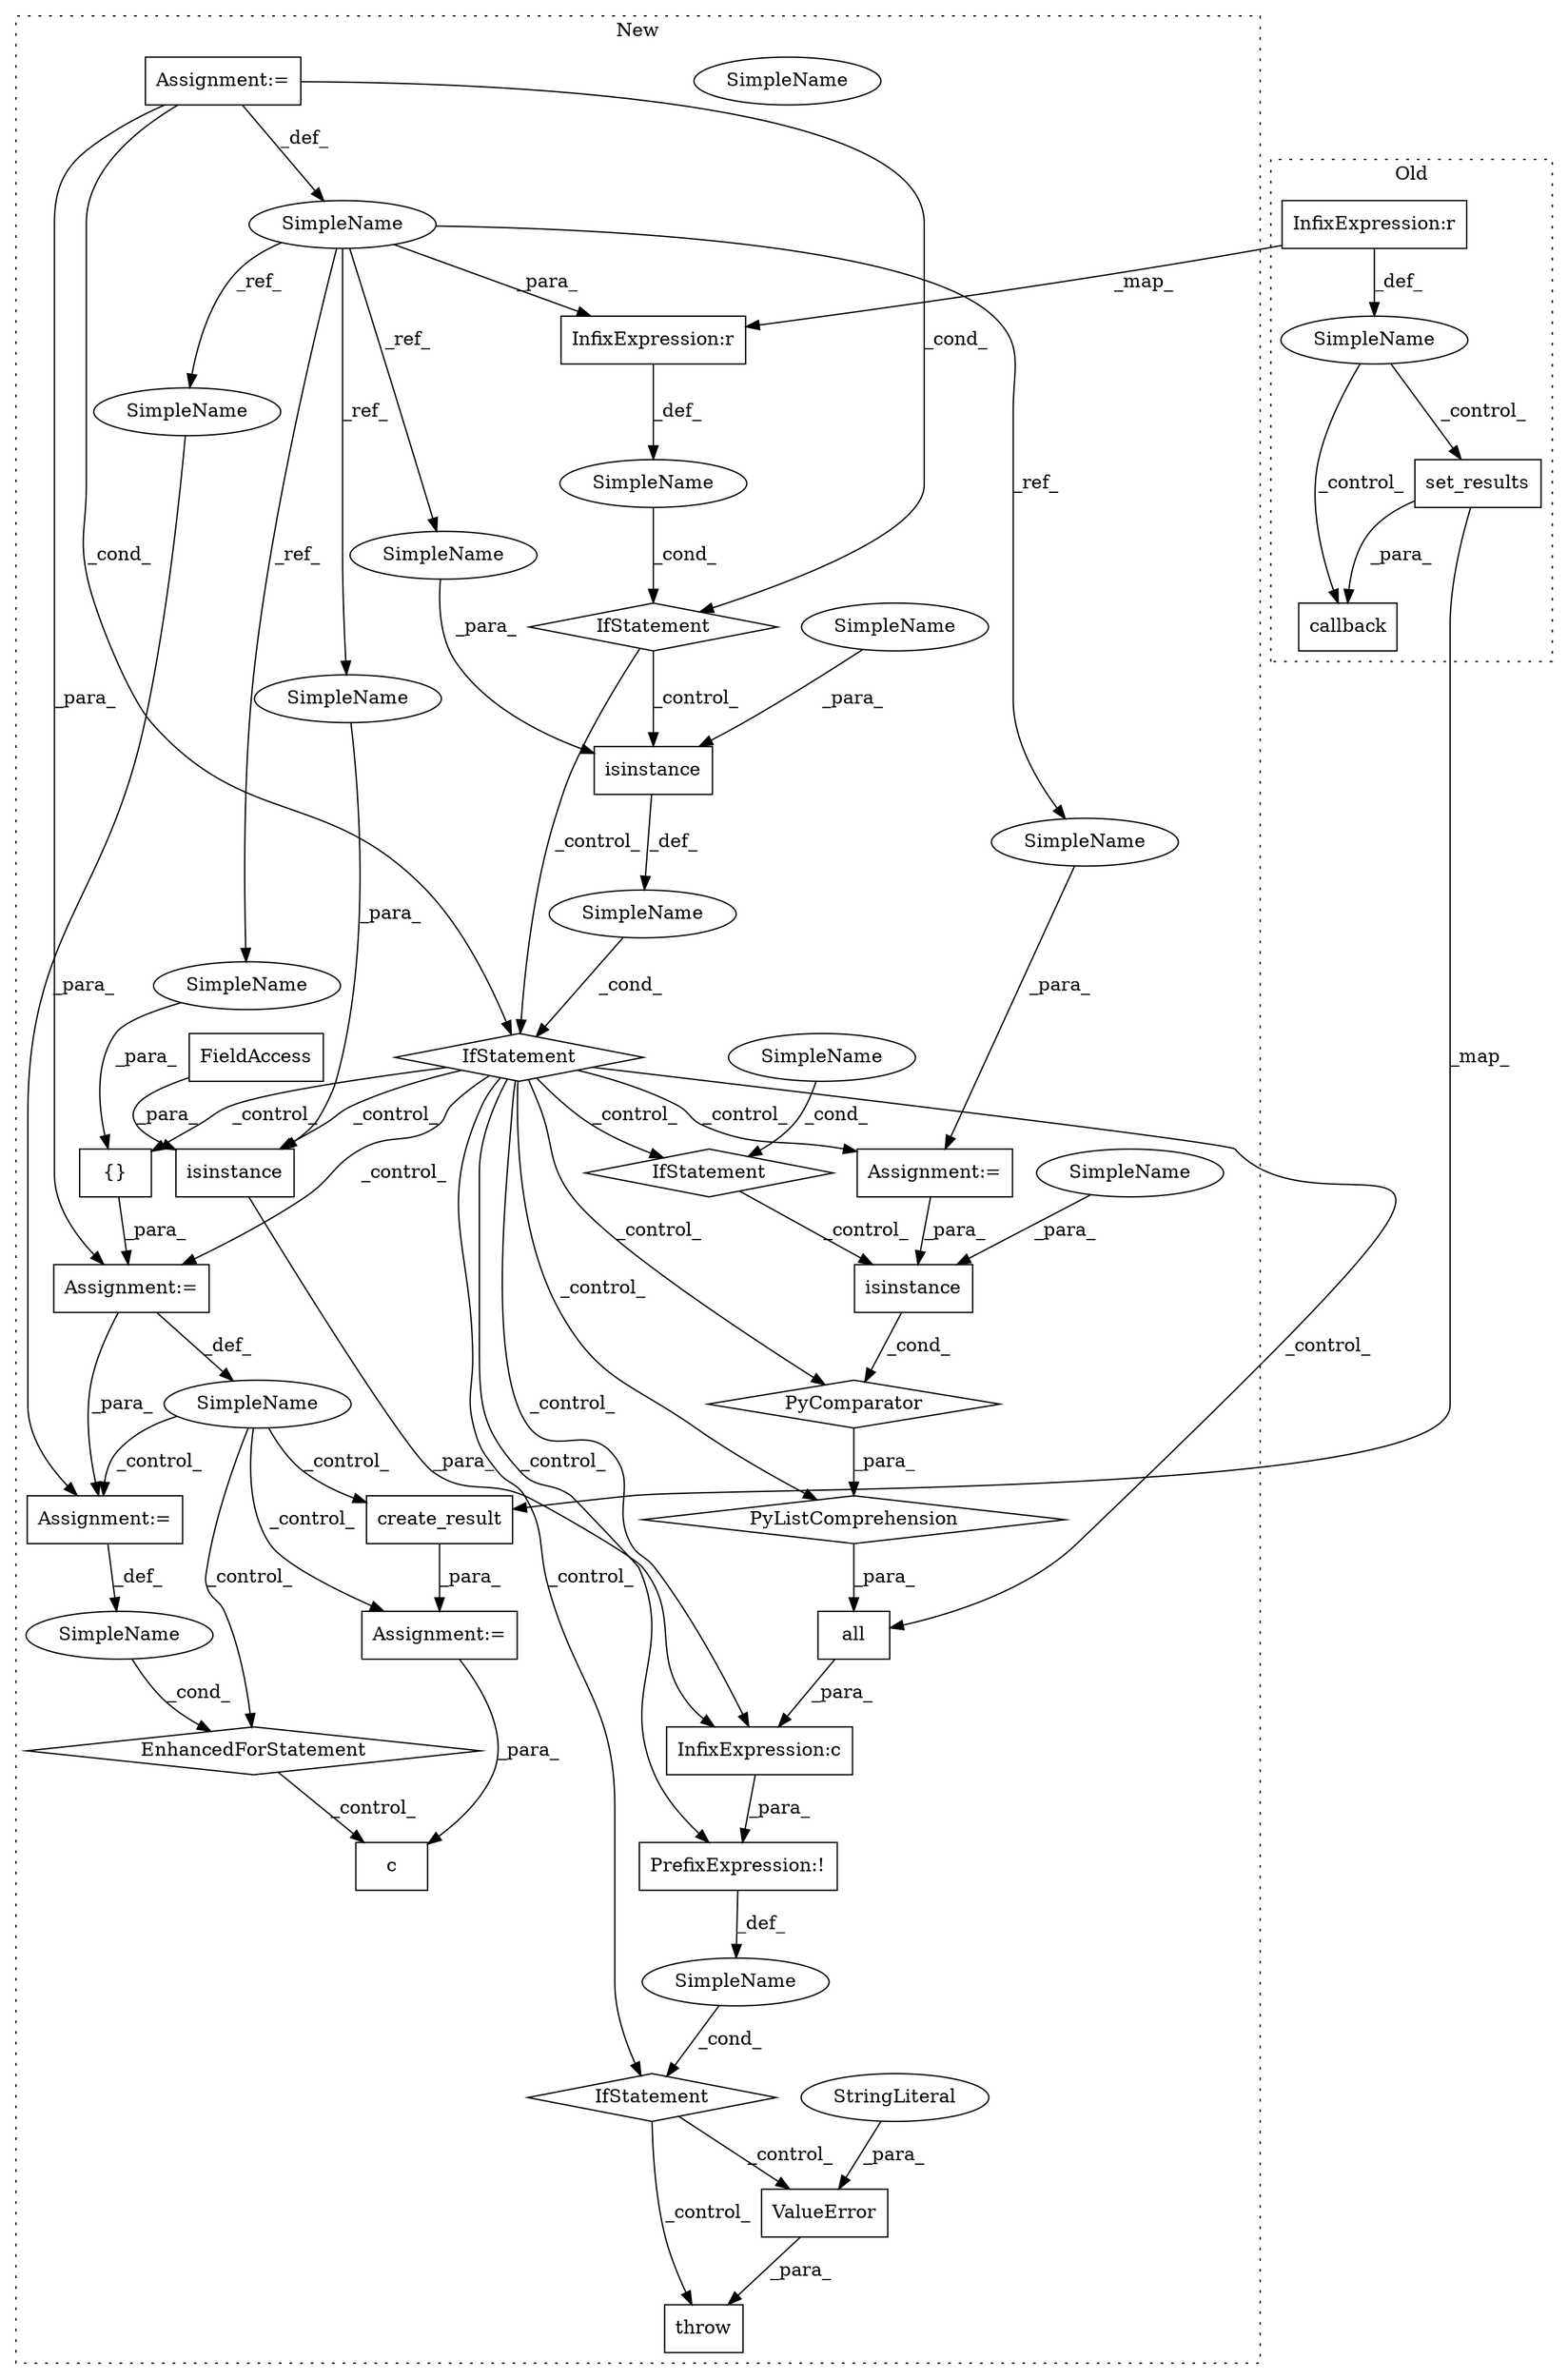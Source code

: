 digraph G {
subgraph cluster0 {
1 [label="callback" a="32" s="2650,2693" l="9,1" shape="box"];
12 [label="set_results" a="32" s="2659,2692" l="12,1" shape="box"];
13 [label="SimpleName" a="42" s="" l="" shape="ellipse"];
22 [label="InfixExpression:r" a="27" s="2628" l="4" shape="box"];
label = "Old";
style="dotted";
}
subgraph cluster1 {
2 [label="throw" a="53" s="1729" l="6" shape="box"];
3 [label="SimpleName" a="42" s="" l="" shape="ellipse"];
4 [label="InfixExpression:c" a="27" s="1582" l="4" shape="box"];
5 [label="all" a="32" s="1586,1721" l="17,-5" shape="box"];
6 [label="PrefixExpression:!" a="38" s="1555" l="1" shape="box"];
7 [label="{}" a="4" s="1519,1528" l="1,1" shape="box"];
8 [label="c" a="32" s="3276,3286" l="2,1" shape="box"];
9 [label="SimpleName" a="42" s="3248" l="1" shape="ellipse"];
10 [label="EnhancedForStatement" a="70" s="3179,3260" l="65,2" shape="diamond"];
11 [label="create_result" a="32" s="3131,3166" l="14,1" shape="box"];
14 [label="SimpleName" a="42" s="" l="" shape="ellipse"];
15 [label="SimpleName" a="42" s="" l="" shape="ellipse"];
16 [label="isinstance" a="32" s="1557,1581" l="11,1" shape="box"];
17 [label="SimpleName" a="42" s="1270" l="8" shape="ellipse"];
18 [label="isinstance" a="32" s="1603,1624" l="11,1" shape="box"];
19 [label="PyListComprehension" a="109" s="1603" l="118" shape="diamond"];
20 [label="isinstance" a="32" s="1460,1488" l="11,1" shape="box"];
21 [label="PyComparator" a="113" s="1689" l="24" shape="diamond"];
23 [label="InfixExpression:r" a="27" s="1438" l="4" shape="box"];
24 [label="FieldAccess" a="22" s="1577" l="4" shape="box"];
25 [label="SimpleName" a="42" s="1708" l="5" shape="ellipse"];
26 [label="IfStatement" a="25" s="1689" l="24" shape="diamond"];
27 [label="SimpleName" a="42" s="" l="" shape="ellipse"];
28 [label="IfStatement" a="25" s="1551,1717" l="4,2" shape="diamond"];
29 [label="IfStatement" a="25" s="1456,1489" l="4,2" shape="diamond"];
30 [label="ValueError" a="32" s="1735,1808" l="11,1" shape="box"];
31 [label="IfStatement" a="25" s="1426,1446" l="4,2" shape="diamond"];
32 [label="Assignment:=" a="7" s="3130" l="1" shape="box"];
33 [label="Assignment:=" a="7" s="3179,3260" l="65,2" shape="box"];
34 [label="Assignment:=" a="7" s="1509" l="1" shape="box"];
35 [label="Assignment:=" a="7" s="1689" l="24" shape="box"];
36 [label="Assignment:=" a="7" s="1270" l="8" shape="box"];
37 [label="StringLiteral" a="45" s="1746" l="62" shape="ellipse"];
38 [label="SimpleName" a="42" s="1616" l="8" shape="ellipse"];
39 [label="SimpleName" a="42" s="1480" l="8" shape="ellipse"];
40 [label="SimpleName" a="42" s="1568" l="8" shape="ellipse"];
41 [label="SimpleName" a="42" s="1696" l="8" shape="ellipse"];
42 [label="SimpleName" a="42" s="1520" l="8" shape="ellipse"];
43 [label="SimpleName" a="42" s="3252" l="8" shape="ellipse"];
44 [label="SimpleName" a="42" s="1471" l="8" shape="ellipse"];
45 [label="SimpleName" a="42" s="1708" l="5" shape="ellipse"];
label = "New";
style="dotted";
}
3 -> 31 [label="_cond_"];
4 -> 6 [label="_para_"];
5 -> 4 [label="_para_"];
6 -> 27 [label="_def_"];
7 -> 34 [label="_para_"];
9 -> 10 [label="_cond_"];
10 -> 8 [label="_control_"];
11 -> 32 [label="_para_"];
12 -> 11 [label="_map_"];
12 -> 1 [label="_para_"];
13 -> 1 [label="_control_"];
13 -> 12 [label="_control_"];
14 -> 29 [label="_cond_"];
15 -> 11 [label="_control_"];
15 -> 32 [label="_control_"];
15 -> 10 [label="_control_"];
15 -> 33 [label="_control_"];
16 -> 4 [label="_para_"];
17 -> 44 [label="_ref_"];
17 -> 40 [label="_ref_"];
17 -> 23 [label="_para_"];
17 -> 41 [label="_ref_"];
17 -> 43 [label="_ref_"];
17 -> 42 [label="_ref_"];
18 -> 21 [label="_cond_"];
19 -> 5 [label="_para_"];
20 -> 14 [label="_def_"];
21 -> 19 [label="_para_"];
22 -> 13 [label="_def_"];
22 -> 23 [label="_map_"];
23 -> 3 [label="_def_"];
24 -> 16 [label="_para_"];
26 -> 18 [label="_control_"];
27 -> 28 [label="_cond_"];
28 -> 2 [label="_control_"];
28 -> 30 [label="_control_"];
29 -> 21 [label="_control_"];
29 -> 35 [label="_control_"];
29 -> 28 [label="_control_"];
29 -> 26 [label="_control_"];
29 -> 16 [label="_control_"];
29 -> 34 [label="_control_"];
29 -> 5 [label="_control_"];
29 -> 19 [label="_control_"];
29 -> 6 [label="_control_"];
29 -> 4 [label="_control_"];
29 -> 7 [label="_control_"];
30 -> 2 [label="_para_"];
31 -> 20 [label="_control_"];
31 -> 29 [label="_control_"];
32 -> 8 [label="_para_"];
33 -> 9 [label="_def_"];
34 -> 15 [label="_def_"];
34 -> 33 [label="_para_"];
35 -> 18 [label="_para_"];
36 -> 17 [label="_def_"];
36 -> 31 [label="_cond_"];
36 -> 29 [label="_cond_"];
36 -> 34 [label="_para_"];
37 -> 30 [label="_para_"];
38 -> 18 [label="_para_"];
39 -> 20 [label="_para_"];
40 -> 16 [label="_para_"];
41 -> 35 [label="_para_"];
42 -> 7 [label="_para_"];
43 -> 33 [label="_para_"];
44 -> 20 [label="_para_"];
45 -> 26 [label="_cond_"];
}